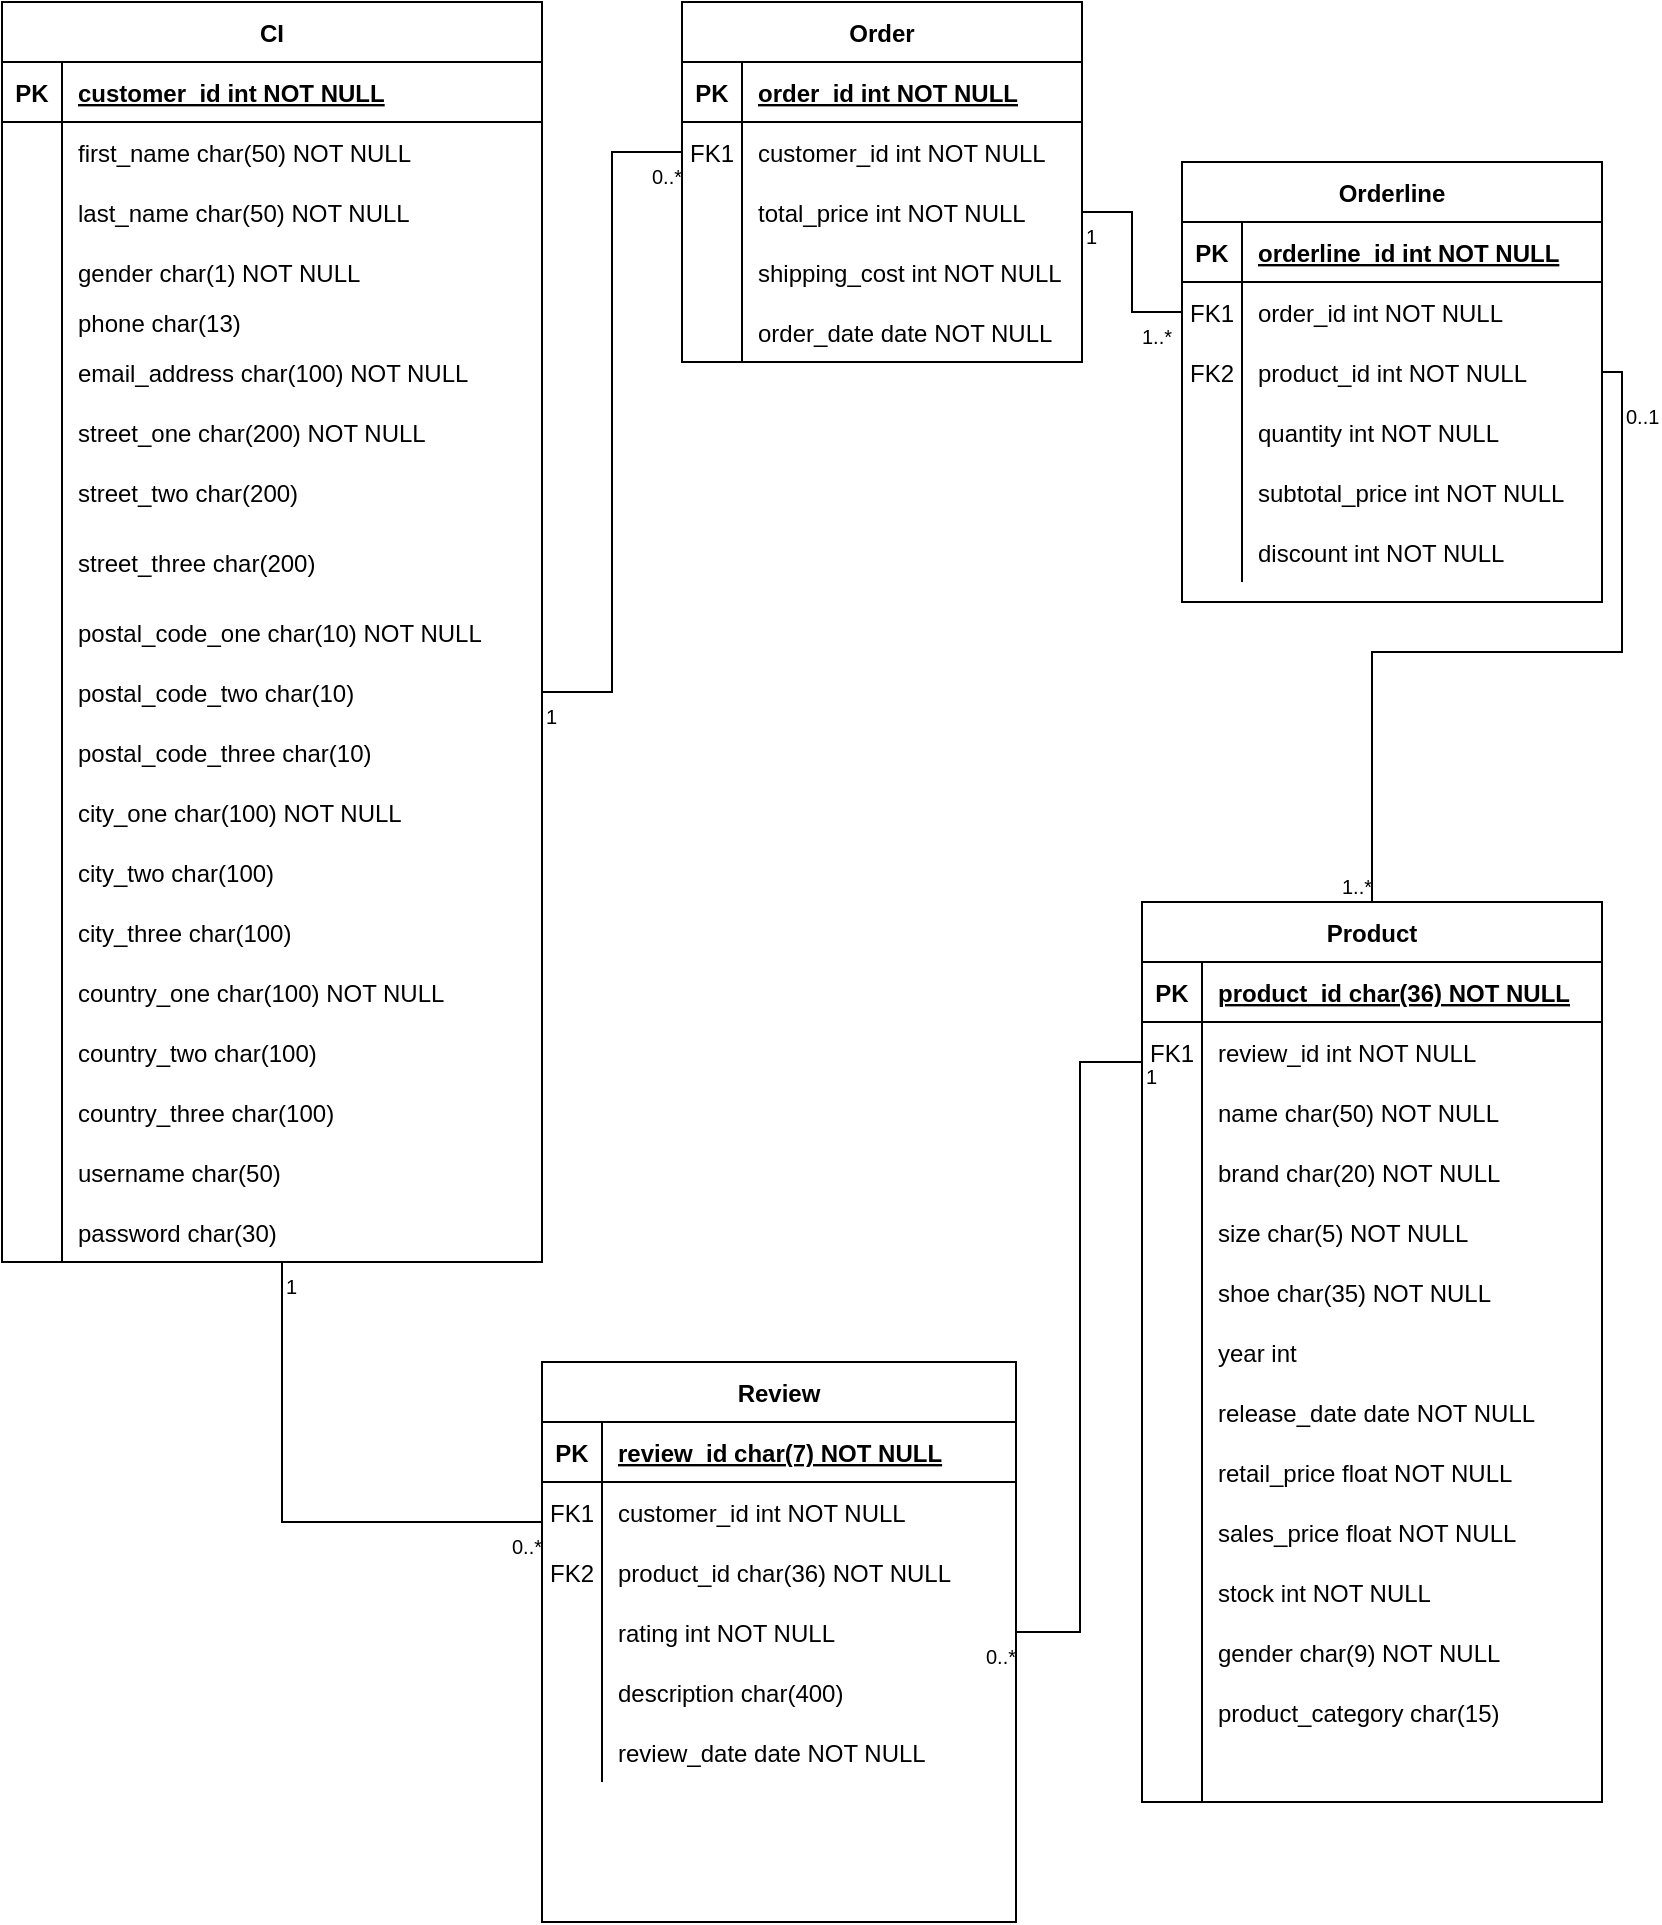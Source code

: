 <mxfile version="13.8.0" type="github"><diagram id="r-PzHElfUpkfDT1oKMMq" name="Page-1"><mxGraphModel dx="1483" dy="783" grid="1" gridSize="10" guides="1" tooltips="1" connect="1" arrows="1" fold="1" page="1" pageScale="1" pageWidth="827" pageHeight="1169" math="0" shadow="0"><root><mxCell id="0"/><mxCell id="1" parent="0"/><mxCell id="DReyDduidr7DuZ9agktQ-2" value="CI" style="shape=table;startSize=30;container=1;collapsible=1;childLayout=tableLayout;fixedRows=1;rowLines=0;fontStyle=1;align=center;resizeLast=1;" vertex="1" parent="1"><mxGeometry y="30" width="270" height="630" as="geometry"/></mxCell><mxCell id="DReyDduidr7DuZ9agktQ-3" value="" style="shape=partialRectangle;collapsible=0;dropTarget=0;pointerEvents=0;fillColor=none;top=0;left=0;bottom=1;right=0;points=[[0,0.5],[1,0.5]];portConstraint=eastwest;" vertex="1" parent="DReyDduidr7DuZ9agktQ-2"><mxGeometry y="30" width="270" height="30" as="geometry"/></mxCell><mxCell id="DReyDduidr7DuZ9agktQ-4" value="PK" style="shape=partialRectangle;connectable=0;fillColor=none;top=0;left=0;bottom=0;right=0;fontStyle=1;overflow=hidden;" vertex="1" parent="DReyDduidr7DuZ9agktQ-3"><mxGeometry width="30" height="30" as="geometry"/></mxCell><mxCell id="DReyDduidr7DuZ9agktQ-5" value="customer_id int NOT NULL" style="shape=partialRectangle;connectable=0;fillColor=none;top=0;left=0;bottom=0;right=0;align=left;spacingLeft=6;fontStyle=5;overflow=hidden;" vertex="1" parent="DReyDduidr7DuZ9agktQ-3"><mxGeometry x="30" width="240" height="30" as="geometry"/></mxCell><mxCell id="DReyDduidr7DuZ9agktQ-6" value="" style="shape=partialRectangle;collapsible=0;dropTarget=0;pointerEvents=0;fillColor=none;top=0;left=0;bottom=0;right=0;points=[[0,0.5],[1,0.5]];portConstraint=eastwest;" vertex="1" parent="DReyDduidr7DuZ9agktQ-2"><mxGeometry y="60" width="270" height="30" as="geometry"/></mxCell><mxCell id="DReyDduidr7DuZ9agktQ-7" value="" style="shape=partialRectangle;connectable=0;fillColor=none;top=0;left=0;bottom=0;right=0;editable=1;overflow=hidden;" vertex="1" parent="DReyDduidr7DuZ9agktQ-6"><mxGeometry width="30" height="30" as="geometry"/></mxCell><mxCell id="DReyDduidr7DuZ9agktQ-8" value="first_name char(50) NOT NULL" style="shape=partialRectangle;connectable=0;fillColor=none;top=0;left=0;bottom=0;right=0;align=left;spacingLeft=6;overflow=hidden;" vertex="1" parent="DReyDduidr7DuZ9agktQ-6"><mxGeometry x="30" width="240" height="30" as="geometry"/></mxCell><mxCell id="DReyDduidr7DuZ9agktQ-9" value="" style="shape=partialRectangle;collapsible=0;dropTarget=0;pointerEvents=0;fillColor=none;top=0;left=0;bottom=0;right=0;points=[[0,0.5],[1,0.5]];portConstraint=eastwest;" vertex="1" parent="DReyDduidr7DuZ9agktQ-2"><mxGeometry y="90" width="270" height="30" as="geometry"/></mxCell><mxCell id="DReyDduidr7DuZ9agktQ-10" value="" style="shape=partialRectangle;connectable=0;fillColor=none;top=0;left=0;bottom=0;right=0;editable=1;overflow=hidden;" vertex="1" parent="DReyDduidr7DuZ9agktQ-9"><mxGeometry width="30" height="30" as="geometry"/></mxCell><mxCell id="DReyDduidr7DuZ9agktQ-11" value="last_name char(50) NOT NULL" style="shape=partialRectangle;connectable=0;fillColor=none;top=0;left=0;bottom=0;right=0;align=left;spacingLeft=6;overflow=hidden;" vertex="1" parent="DReyDduidr7DuZ9agktQ-9"><mxGeometry x="30" width="240" height="30" as="geometry"/></mxCell><mxCell id="DReyDduidr7DuZ9agktQ-66" value="" style="shape=partialRectangle;collapsible=0;dropTarget=0;pointerEvents=0;fillColor=none;top=0;left=0;bottom=0;right=0;points=[[0,0.5],[1,0.5]];portConstraint=eastwest;" vertex="1" parent="DReyDduidr7DuZ9agktQ-2"><mxGeometry y="120" width="270" height="30" as="geometry"/></mxCell><mxCell id="DReyDduidr7DuZ9agktQ-67" value="" style="shape=partialRectangle;connectable=0;fillColor=none;top=0;left=0;bottom=0;right=0;editable=1;overflow=hidden;" vertex="1" parent="DReyDduidr7DuZ9agktQ-66"><mxGeometry width="30" height="30" as="geometry"/></mxCell><mxCell id="DReyDduidr7DuZ9agktQ-68" value="gender char(1) NOT NULL" style="shape=partialRectangle;connectable=0;fillColor=none;top=0;left=0;bottom=0;right=0;align=left;spacingLeft=6;overflow=hidden;" vertex="1" parent="DReyDduidr7DuZ9agktQ-66"><mxGeometry x="30" width="240" height="30" as="geometry"/></mxCell><mxCell id="DReyDduidr7DuZ9agktQ-12" value="" style="shape=partialRectangle;collapsible=0;dropTarget=0;pointerEvents=0;fillColor=none;top=0;left=0;bottom=0;right=0;points=[[0,0.5],[1,0.5]];portConstraint=eastwest;" vertex="1" parent="DReyDduidr7DuZ9agktQ-2"><mxGeometry y="150" width="270" height="20" as="geometry"/></mxCell><mxCell id="DReyDduidr7DuZ9agktQ-13" value="" style="shape=partialRectangle;connectable=0;fillColor=none;top=0;left=0;bottom=0;right=0;editable=1;overflow=hidden;" vertex="1" parent="DReyDduidr7DuZ9agktQ-12"><mxGeometry width="30" height="20" as="geometry"/></mxCell><mxCell id="DReyDduidr7DuZ9agktQ-14" value="phone char(13)" style="shape=partialRectangle;connectable=0;fillColor=none;top=0;left=0;bottom=0;right=0;align=left;spacingLeft=6;overflow=hidden;" vertex="1" parent="DReyDduidr7DuZ9agktQ-12"><mxGeometry x="30" width="240" height="20" as="geometry"/></mxCell><mxCell id="DReyDduidr7DuZ9agktQ-17" value="" style="shape=partialRectangle;collapsible=0;dropTarget=0;pointerEvents=0;fillColor=none;top=0;left=0;bottom=0;right=0;points=[[0,0.5],[1,0.5]];portConstraint=eastwest;" vertex="1" parent="DReyDduidr7DuZ9agktQ-2"><mxGeometry y="170" width="270" height="30" as="geometry"/></mxCell><mxCell id="DReyDduidr7DuZ9agktQ-18" value="" style="shape=partialRectangle;connectable=0;fillColor=none;top=0;left=0;bottom=0;right=0;editable=1;overflow=hidden;" vertex="1" parent="DReyDduidr7DuZ9agktQ-17"><mxGeometry width="30" height="30" as="geometry"/></mxCell><mxCell id="DReyDduidr7DuZ9agktQ-19" value="email_address char(100) NOT NULL" style="shape=partialRectangle;connectable=0;fillColor=none;top=0;left=0;bottom=0;right=0;align=left;spacingLeft=6;overflow=hidden;" vertex="1" parent="DReyDduidr7DuZ9agktQ-17"><mxGeometry x="30" width="240" height="30" as="geometry"/></mxCell><mxCell id="DReyDduidr7DuZ9agktQ-23" value="" style="shape=partialRectangle;collapsible=0;dropTarget=0;pointerEvents=0;fillColor=none;top=0;left=0;bottom=0;right=0;points=[[0,0.5],[1,0.5]];portConstraint=eastwest;" vertex="1" parent="DReyDduidr7DuZ9agktQ-2"><mxGeometry y="200" width="270" height="30" as="geometry"/></mxCell><mxCell id="DReyDduidr7DuZ9agktQ-24" value="" style="shape=partialRectangle;connectable=0;fillColor=none;top=0;left=0;bottom=0;right=0;editable=1;overflow=hidden;" vertex="1" parent="DReyDduidr7DuZ9agktQ-23"><mxGeometry width="30" height="30" as="geometry"/></mxCell><mxCell id="DReyDduidr7DuZ9agktQ-25" value="street_one char(200) NOT NULL" style="shape=partialRectangle;connectable=0;fillColor=none;top=0;left=0;bottom=0;right=0;align=left;spacingLeft=6;overflow=hidden;" vertex="1" parent="DReyDduidr7DuZ9agktQ-23"><mxGeometry x="30" width="240" height="30" as="geometry"/></mxCell><mxCell id="DReyDduidr7DuZ9agktQ-27" value="" style="shape=partialRectangle;collapsible=0;dropTarget=0;pointerEvents=0;fillColor=none;top=0;left=0;bottom=0;right=0;points=[[0,0.5],[1,0.5]];portConstraint=eastwest;" vertex="1" parent="DReyDduidr7DuZ9agktQ-2"><mxGeometry y="230" width="270" height="30" as="geometry"/></mxCell><mxCell id="DReyDduidr7DuZ9agktQ-28" value="" style="shape=partialRectangle;connectable=0;fillColor=none;top=0;left=0;bottom=0;right=0;editable=1;overflow=hidden;" vertex="1" parent="DReyDduidr7DuZ9agktQ-27"><mxGeometry width="30" height="30" as="geometry"/></mxCell><mxCell id="DReyDduidr7DuZ9agktQ-29" value="street_two char(200)" style="shape=partialRectangle;connectable=0;fillColor=none;top=0;left=0;bottom=0;right=0;align=left;spacingLeft=6;overflow=hidden;" vertex="1" parent="DReyDduidr7DuZ9agktQ-27"><mxGeometry x="30" width="240" height="30" as="geometry"/></mxCell><mxCell id="DReyDduidr7DuZ9agktQ-30" value="" style="shape=partialRectangle;collapsible=0;dropTarget=0;pointerEvents=0;fillColor=none;top=0;left=0;bottom=0;right=0;points=[[0,0.5],[1,0.5]];portConstraint=eastwest;" vertex="1" parent="DReyDduidr7DuZ9agktQ-2"><mxGeometry y="260" width="270" height="40" as="geometry"/></mxCell><mxCell id="DReyDduidr7DuZ9agktQ-31" value="" style="shape=partialRectangle;connectable=0;fillColor=none;top=0;left=0;bottom=0;right=0;editable=1;overflow=hidden;" vertex="1" parent="DReyDduidr7DuZ9agktQ-30"><mxGeometry width="30" height="40" as="geometry"/></mxCell><mxCell id="DReyDduidr7DuZ9agktQ-32" value="street_three char(200)" style="shape=partialRectangle;connectable=0;fillColor=none;top=0;left=0;bottom=0;right=0;align=left;spacingLeft=6;overflow=hidden;" vertex="1" parent="DReyDduidr7DuZ9agktQ-30"><mxGeometry x="30" width="240" height="40" as="geometry"/></mxCell><mxCell id="DReyDduidr7DuZ9agktQ-33" value="" style="shape=partialRectangle;collapsible=0;dropTarget=0;pointerEvents=0;fillColor=none;top=0;left=0;bottom=0;right=0;points=[[0,0.5],[1,0.5]];portConstraint=eastwest;" vertex="1" parent="DReyDduidr7DuZ9agktQ-2"><mxGeometry y="300" width="270" height="30" as="geometry"/></mxCell><mxCell id="DReyDduidr7DuZ9agktQ-34" value="" style="shape=partialRectangle;connectable=0;fillColor=none;top=0;left=0;bottom=0;right=0;editable=1;overflow=hidden;" vertex="1" parent="DReyDduidr7DuZ9agktQ-33"><mxGeometry width="30" height="30" as="geometry"/></mxCell><mxCell id="DReyDduidr7DuZ9agktQ-35" value="postal_code_one char(10) NOT NULL" style="shape=partialRectangle;connectable=0;fillColor=none;top=0;left=0;bottom=0;right=0;align=left;spacingLeft=6;overflow=hidden;" vertex="1" parent="DReyDduidr7DuZ9agktQ-33"><mxGeometry x="30" width="240" height="30" as="geometry"/></mxCell><mxCell id="DReyDduidr7DuZ9agktQ-36" value="" style="shape=partialRectangle;collapsible=0;dropTarget=0;pointerEvents=0;fillColor=none;top=0;left=0;bottom=0;right=0;points=[[0,0.5],[1,0.5]];portConstraint=eastwest;" vertex="1" parent="DReyDduidr7DuZ9agktQ-2"><mxGeometry y="330" width="270" height="30" as="geometry"/></mxCell><mxCell id="DReyDduidr7DuZ9agktQ-37" value="" style="shape=partialRectangle;connectable=0;fillColor=none;top=0;left=0;bottom=0;right=0;editable=1;overflow=hidden;" vertex="1" parent="DReyDduidr7DuZ9agktQ-36"><mxGeometry width="30" height="30" as="geometry"/></mxCell><mxCell id="DReyDduidr7DuZ9agktQ-38" value="postal_code_two char(10)" style="shape=partialRectangle;connectable=0;fillColor=none;top=0;left=0;bottom=0;right=0;align=left;spacingLeft=6;overflow=hidden;" vertex="1" parent="DReyDduidr7DuZ9agktQ-36"><mxGeometry x="30" width="240" height="30" as="geometry"/></mxCell><mxCell id="DReyDduidr7DuZ9agktQ-39" value="" style="shape=partialRectangle;collapsible=0;dropTarget=0;pointerEvents=0;fillColor=none;top=0;left=0;bottom=0;right=0;points=[[0,0.5],[1,0.5]];portConstraint=eastwest;" vertex="1" parent="DReyDduidr7DuZ9agktQ-2"><mxGeometry y="360" width="270" height="30" as="geometry"/></mxCell><mxCell id="DReyDduidr7DuZ9agktQ-40" value="" style="shape=partialRectangle;connectable=0;fillColor=none;top=0;left=0;bottom=0;right=0;editable=1;overflow=hidden;" vertex="1" parent="DReyDduidr7DuZ9agktQ-39"><mxGeometry width="30" height="30" as="geometry"/></mxCell><mxCell id="DReyDduidr7DuZ9agktQ-41" value="postal_code_three char(10)" style="shape=partialRectangle;connectable=0;fillColor=none;top=0;left=0;bottom=0;right=0;align=left;spacingLeft=6;overflow=hidden;" vertex="1" parent="DReyDduidr7DuZ9agktQ-39"><mxGeometry x="30" width="240" height="30" as="geometry"/></mxCell><mxCell id="DReyDduidr7DuZ9agktQ-42" value="" style="shape=partialRectangle;collapsible=0;dropTarget=0;pointerEvents=0;fillColor=none;top=0;left=0;bottom=0;right=0;points=[[0,0.5],[1,0.5]];portConstraint=eastwest;" vertex="1" parent="DReyDduidr7DuZ9agktQ-2"><mxGeometry y="390" width="270" height="30" as="geometry"/></mxCell><mxCell id="DReyDduidr7DuZ9agktQ-43" value="" style="shape=partialRectangle;connectable=0;fillColor=none;top=0;left=0;bottom=0;right=0;editable=1;overflow=hidden;" vertex="1" parent="DReyDduidr7DuZ9agktQ-42"><mxGeometry width="30" height="30" as="geometry"/></mxCell><mxCell id="DReyDduidr7DuZ9agktQ-44" value="city_one char(100) NOT NULL" style="shape=partialRectangle;connectable=0;fillColor=none;top=0;left=0;bottom=0;right=0;align=left;spacingLeft=6;overflow=hidden;" vertex="1" parent="DReyDduidr7DuZ9agktQ-42"><mxGeometry x="30" width="240" height="30" as="geometry"/></mxCell><mxCell id="DReyDduidr7DuZ9agktQ-45" value="" style="shape=partialRectangle;collapsible=0;dropTarget=0;pointerEvents=0;fillColor=none;top=0;left=0;bottom=0;right=0;points=[[0,0.5],[1,0.5]];portConstraint=eastwest;" vertex="1" parent="DReyDduidr7DuZ9agktQ-2"><mxGeometry y="420" width="270" height="30" as="geometry"/></mxCell><mxCell id="DReyDduidr7DuZ9agktQ-46" value="" style="shape=partialRectangle;connectable=0;fillColor=none;top=0;left=0;bottom=0;right=0;editable=1;overflow=hidden;" vertex="1" parent="DReyDduidr7DuZ9agktQ-45"><mxGeometry width="30" height="30" as="geometry"/></mxCell><mxCell id="DReyDduidr7DuZ9agktQ-47" value="city_two char(100)" style="shape=partialRectangle;connectable=0;fillColor=none;top=0;left=0;bottom=0;right=0;align=left;spacingLeft=6;overflow=hidden;" vertex="1" parent="DReyDduidr7DuZ9agktQ-45"><mxGeometry x="30" width="240" height="30" as="geometry"/></mxCell><mxCell id="DReyDduidr7DuZ9agktQ-48" value="" style="shape=partialRectangle;collapsible=0;dropTarget=0;pointerEvents=0;fillColor=none;top=0;left=0;bottom=0;right=0;points=[[0,0.5],[1,0.5]];portConstraint=eastwest;" vertex="1" parent="DReyDduidr7DuZ9agktQ-2"><mxGeometry y="450" width="270" height="30" as="geometry"/></mxCell><mxCell id="DReyDduidr7DuZ9agktQ-49" value="" style="shape=partialRectangle;connectable=0;fillColor=none;top=0;left=0;bottom=0;right=0;editable=1;overflow=hidden;" vertex="1" parent="DReyDduidr7DuZ9agktQ-48"><mxGeometry width="30" height="30" as="geometry"/></mxCell><mxCell id="DReyDduidr7DuZ9agktQ-50" value="city_three char(100)" style="shape=partialRectangle;connectable=0;fillColor=none;top=0;left=0;bottom=0;right=0;align=left;spacingLeft=6;overflow=hidden;" vertex="1" parent="DReyDduidr7DuZ9agktQ-48"><mxGeometry x="30" width="240" height="30" as="geometry"/></mxCell><mxCell id="DReyDduidr7DuZ9agktQ-51" value="" style="shape=partialRectangle;collapsible=0;dropTarget=0;pointerEvents=0;fillColor=none;top=0;left=0;bottom=0;right=0;points=[[0,0.5],[1,0.5]];portConstraint=eastwest;" vertex="1" parent="DReyDduidr7DuZ9agktQ-2"><mxGeometry y="480" width="270" height="30" as="geometry"/></mxCell><mxCell id="DReyDduidr7DuZ9agktQ-52" value="" style="shape=partialRectangle;connectable=0;fillColor=none;top=0;left=0;bottom=0;right=0;editable=1;overflow=hidden;" vertex="1" parent="DReyDduidr7DuZ9agktQ-51"><mxGeometry width="30" height="30" as="geometry"/></mxCell><mxCell id="DReyDduidr7DuZ9agktQ-53" value="country_one char(100) NOT NULL" style="shape=partialRectangle;connectable=0;fillColor=none;top=0;left=0;bottom=0;right=0;align=left;spacingLeft=6;overflow=hidden;" vertex="1" parent="DReyDduidr7DuZ9agktQ-51"><mxGeometry x="30" width="240" height="30" as="geometry"/></mxCell><mxCell id="DReyDduidr7DuZ9agktQ-54" value="" style="shape=partialRectangle;collapsible=0;dropTarget=0;pointerEvents=0;fillColor=none;top=0;left=0;bottom=0;right=0;points=[[0,0.5],[1,0.5]];portConstraint=eastwest;" vertex="1" parent="DReyDduidr7DuZ9agktQ-2"><mxGeometry y="510" width="270" height="30" as="geometry"/></mxCell><mxCell id="DReyDduidr7DuZ9agktQ-55" value="" style="shape=partialRectangle;connectable=0;fillColor=none;top=0;left=0;bottom=0;right=0;editable=1;overflow=hidden;" vertex="1" parent="DReyDduidr7DuZ9agktQ-54"><mxGeometry width="30" height="30" as="geometry"/></mxCell><mxCell id="DReyDduidr7DuZ9agktQ-56" value="country_two char(100)" style="shape=partialRectangle;connectable=0;fillColor=none;top=0;left=0;bottom=0;right=0;align=left;spacingLeft=6;overflow=hidden;" vertex="1" parent="DReyDduidr7DuZ9agktQ-54"><mxGeometry x="30" width="240" height="30" as="geometry"/></mxCell><mxCell id="DReyDduidr7DuZ9agktQ-57" value="" style="shape=partialRectangle;collapsible=0;dropTarget=0;pointerEvents=0;fillColor=none;top=0;left=0;bottom=0;right=0;points=[[0,0.5],[1,0.5]];portConstraint=eastwest;" vertex="1" parent="DReyDduidr7DuZ9agktQ-2"><mxGeometry y="540" width="270" height="30" as="geometry"/></mxCell><mxCell id="DReyDduidr7DuZ9agktQ-58" value="" style="shape=partialRectangle;connectable=0;fillColor=none;top=0;left=0;bottom=0;right=0;editable=1;overflow=hidden;" vertex="1" parent="DReyDduidr7DuZ9agktQ-57"><mxGeometry width="30" height="30" as="geometry"/></mxCell><mxCell id="DReyDduidr7DuZ9agktQ-59" value="country_three char(100)" style="shape=partialRectangle;connectable=0;fillColor=none;top=0;left=0;bottom=0;right=0;align=left;spacingLeft=6;overflow=hidden;" vertex="1" parent="DReyDduidr7DuZ9agktQ-57"><mxGeometry x="30" width="240" height="30" as="geometry"/></mxCell><mxCell id="DReyDduidr7DuZ9agktQ-60" value="" style="shape=partialRectangle;collapsible=0;dropTarget=0;pointerEvents=0;fillColor=none;top=0;left=0;bottom=0;right=0;points=[[0,0.5],[1,0.5]];portConstraint=eastwest;" vertex="1" parent="DReyDduidr7DuZ9agktQ-2"><mxGeometry y="570" width="270" height="30" as="geometry"/></mxCell><mxCell id="DReyDduidr7DuZ9agktQ-61" value="" style="shape=partialRectangle;connectable=0;fillColor=none;top=0;left=0;bottom=0;right=0;editable=1;overflow=hidden;" vertex="1" parent="DReyDduidr7DuZ9agktQ-60"><mxGeometry width="30" height="30" as="geometry"/></mxCell><mxCell id="DReyDduidr7DuZ9agktQ-62" value="username char(50)" style="shape=partialRectangle;connectable=0;fillColor=none;top=0;left=0;bottom=0;right=0;align=left;spacingLeft=6;overflow=hidden;" vertex="1" parent="DReyDduidr7DuZ9agktQ-60"><mxGeometry x="30" width="240" height="30" as="geometry"/></mxCell><mxCell id="DReyDduidr7DuZ9agktQ-63" value="" style="shape=partialRectangle;collapsible=0;dropTarget=0;pointerEvents=0;fillColor=none;top=0;left=0;bottom=0;right=0;points=[[0,0.5],[1,0.5]];portConstraint=eastwest;" vertex="1" parent="DReyDduidr7DuZ9agktQ-2"><mxGeometry y="600" width="270" height="30" as="geometry"/></mxCell><mxCell id="DReyDduidr7DuZ9agktQ-64" value="" style="shape=partialRectangle;connectable=0;fillColor=none;top=0;left=0;bottom=0;right=0;editable=1;overflow=hidden;" vertex="1" parent="DReyDduidr7DuZ9agktQ-63"><mxGeometry width="30" height="30" as="geometry"/></mxCell><mxCell id="DReyDduidr7DuZ9agktQ-65" value="password char(30)" style="shape=partialRectangle;connectable=0;fillColor=none;top=0;left=0;bottom=0;right=0;align=left;spacingLeft=6;overflow=hidden;" vertex="1" parent="DReyDduidr7DuZ9agktQ-63"><mxGeometry x="30" width="240" height="30" as="geometry"/></mxCell><mxCell id="DReyDduidr7DuZ9agktQ-69" value="Order" style="shape=table;startSize=30;container=1;collapsible=1;childLayout=tableLayout;fixedRows=1;rowLines=0;fontStyle=1;align=center;resizeLast=1;" vertex="1" parent="1"><mxGeometry x="340" y="30" width="200" height="180" as="geometry"/></mxCell><mxCell id="DReyDduidr7DuZ9agktQ-70" value="" style="shape=partialRectangle;collapsible=0;dropTarget=0;pointerEvents=0;fillColor=none;top=0;left=0;bottom=1;right=0;points=[[0,0.5],[1,0.5]];portConstraint=eastwest;" vertex="1" parent="DReyDduidr7DuZ9agktQ-69"><mxGeometry y="30" width="200" height="30" as="geometry"/></mxCell><mxCell id="DReyDduidr7DuZ9agktQ-71" value="PK" style="shape=partialRectangle;connectable=0;fillColor=none;top=0;left=0;bottom=0;right=0;fontStyle=1;overflow=hidden;" vertex="1" parent="DReyDduidr7DuZ9agktQ-70"><mxGeometry width="30" height="30" as="geometry"/></mxCell><mxCell id="DReyDduidr7DuZ9agktQ-72" value="order_id int NOT NULL" style="shape=partialRectangle;connectable=0;fillColor=none;top=0;left=0;bottom=0;right=0;align=left;spacingLeft=6;fontStyle=5;overflow=hidden;" vertex="1" parent="DReyDduidr7DuZ9agktQ-70"><mxGeometry x="30" width="170" height="30" as="geometry"/></mxCell><mxCell id="DReyDduidr7DuZ9agktQ-73" value="" style="shape=partialRectangle;collapsible=0;dropTarget=0;pointerEvents=0;fillColor=none;top=0;left=0;bottom=0;right=0;points=[[0,0.5],[1,0.5]];portConstraint=eastwest;" vertex="1" parent="DReyDduidr7DuZ9agktQ-69"><mxGeometry y="60" width="200" height="30" as="geometry"/></mxCell><mxCell id="DReyDduidr7DuZ9agktQ-74" value="FK1" style="shape=partialRectangle;connectable=0;fillColor=none;top=0;left=0;bottom=0;right=0;editable=1;overflow=hidden;" vertex="1" parent="DReyDduidr7DuZ9agktQ-73"><mxGeometry width="30" height="30" as="geometry"/></mxCell><mxCell id="DReyDduidr7DuZ9agktQ-75" value="customer_id int NOT NULL" style="shape=partialRectangle;connectable=0;fillColor=none;top=0;left=0;bottom=0;right=0;align=left;spacingLeft=6;overflow=hidden;" vertex="1" parent="DReyDduidr7DuZ9agktQ-73"><mxGeometry x="30" width="170" height="30" as="geometry"/></mxCell><mxCell id="DReyDduidr7DuZ9agktQ-76" value="" style="shape=partialRectangle;collapsible=0;dropTarget=0;pointerEvents=0;fillColor=none;top=0;left=0;bottom=0;right=0;points=[[0,0.5],[1,0.5]];portConstraint=eastwest;" vertex="1" parent="DReyDduidr7DuZ9agktQ-69"><mxGeometry y="90" width="200" height="30" as="geometry"/></mxCell><mxCell id="DReyDduidr7DuZ9agktQ-77" value="" style="shape=partialRectangle;connectable=0;fillColor=none;top=0;left=0;bottom=0;right=0;editable=1;overflow=hidden;" vertex="1" parent="DReyDduidr7DuZ9agktQ-76"><mxGeometry width="30" height="30" as="geometry"/></mxCell><mxCell id="DReyDduidr7DuZ9agktQ-78" value="total_price int NOT NULL" style="shape=partialRectangle;connectable=0;fillColor=none;top=0;left=0;bottom=0;right=0;align=left;spacingLeft=6;overflow=hidden;" vertex="1" parent="DReyDduidr7DuZ9agktQ-76"><mxGeometry x="30" width="170" height="30" as="geometry"/></mxCell><mxCell id="DReyDduidr7DuZ9agktQ-79" value="" style="shape=partialRectangle;collapsible=0;dropTarget=0;pointerEvents=0;fillColor=none;top=0;left=0;bottom=0;right=0;points=[[0,0.5],[1,0.5]];portConstraint=eastwest;" vertex="1" parent="DReyDduidr7DuZ9agktQ-69"><mxGeometry y="120" width="200" height="30" as="geometry"/></mxCell><mxCell id="DReyDduidr7DuZ9agktQ-80" value="" style="shape=partialRectangle;connectable=0;fillColor=none;top=0;left=0;bottom=0;right=0;editable=1;overflow=hidden;" vertex="1" parent="DReyDduidr7DuZ9agktQ-79"><mxGeometry width="30" height="30" as="geometry"/></mxCell><mxCell id="DReyDduidr7DuZ9agktQ-81" value="shipping_cost int NOT NULL" style="shape=partialRectangle;connectable=0;fillColor=none;top=0;left=0;bottom=0;right=0;align=left;spacingLeft=6;overflow=hidden;" vertex="1" parent="DReyDduidr7DuZ9agktQ-79"><mxGeometry x="30" width="170" height="30" as="geometry"/></mxCell><mxCell id="DReyDduidr7DuZ9agktQ-82" value="" style="shape=partialRectangle;collapsible=0;dropTarget=0;pointerEvents=0;fillColor=none;top=0;left=0;bottom=0;right=0;points=[[0,0.5],[1,0.5]];portConstraint=eastwest;" vertex="1" parent="DReyDduidr7DuZ9agktQ-69"><mxGeometry y="150" width="200" height="30" as="geometry"/></mxCell><mxCell id="DReyDduidr7DuZ9agktQ-83" value="" style="shape=partialRectangle;connectable=0;fillColor=none;top=0;left=0;bottom=0;right=0;editable=1;overflow=hidden;" vertex="1" parent="DReyDduidr7DuZ9agktQ-82"><mxGeometry width="30" height="30" as="geometry"/></mxCell><mxCell id="DReyDduidr7DuZ9agktQ-84" value="order_date date NOT NULL" style="shape=partialRectangle;connectable=0;fillColor=none;top=0;left=0;bottom=0;right=0;align=left;spacingLeft=6;overflow=hidden;" vertex="1" parent="DReyDduidr7DuZ9agktQ-82"><mxGeometry x="30" width="170" height="30" as="geometry"/></mxCell><mxCell id="DReyDduidr7DuZ9agktQ-157" value="Review" style="shape=table;startSize=30;container=1;collapsible=1;childLayout=tableLayout;fixedRows=1;rowLines=0;fontStyle=1;align=center;resizeLast=1;" vertex="1" parent="1"><mxGeometry x="270" y="710" width="237" height="280" as="geometry"/></mxCell><mxCell id="DReyDduidr7DuZ9agktQ-158" value="" style="shape=partialRectangle;collapsible=0;dropTarget=0;pointerEvents=0;fillColor=none;top=0;left=0;bottom=1;right=0;points=[[0,0.5],[1,0.5]];portConstraint=eastwest;" vertex="1" parent="DReyDduidr7DuZ9agktQ-157"><mxGeometry y="30" width="237" height="30" as="geometry"/></mxCell><mxCell id="DReyDduidr7DuZ9agktQ-159" value="PK" style="shape=partialRectangle;connectable=0;fillColor=none;top=0;left=0;bottom=0;right=0;fontStyle=1;overflow=hidden;" vertex="1" parent="DReyDduidr7DuZ9agktQ-158"><mxGeometry width="30" height="30" as="geometry"/></mxCell><mxCell id="DReyDduidr7DuZ9agktQ-160" value="review_id char(7) NOT NULL" style="shape=partialRectangle;connectable=0;fillColor=none;top=0;left=0;bottom=0;right=0;align=left;spacingLeft=6;fontStyle=5;overflow=hidden;" vertex="1" parent="DReyDduidr7DuZ9agktQ-158"><mxGeometry x="30" width="207" height="30" as="geometry"/></mxCell><mxCell id="DReyDduidr7DuZ9agktQ-161" value="" style="shape=partialRectangle;collapsible=0;dropTarget=0;pointerEvents=0;fillColor=none;top=0;left=0;bottom=0;right=0;points=[[0,0.5],[1,0.5]];portConstraint=eastwest;" vertex="1" parent="DReyDduidr7DuZ9agktQ-157"><mxGeometry y="60" width="237" height="30" as="geometry"/></mxCell><mxCell id="DReyDduidr7DuZ9agktQ-162" value="FK1" style="shape=partialRectangle;connectable=0;fillColor=none;top=0;left=0;bottom=0;right=0;editable=1;overflow=hidden;" vertex="1" parent="DReyDduidr7DuZ9agktQ-161"><mxGeometry width="30" height="30" as="geometry"/></mxCell><mxCell id="DReyDduidr7DuZ9agktQ-163" value="customer_id int NOT NULL" style="shape=partialRectangle;connectable=0;fillColor=none;top=0;left=0;bottom=0;right=0;align=left;spacingLeft=6;overflow=hidden;" vertex="1" parent="DReyDduidr7DuZ9agktQ-161"><mxGeometry x="30" width="207" height="30" as="geometry"/></mxCell><mxCell id="DReyDduidr7DuZ9agktQ-164" value="" style="shape=partialRectangle;collapsible=0;dropTarget=0;pointerEvents=0;fillColor=none;top=0;left=0;bottom=0;right=0;points=[[0,0.5],[1,0.5]];portConstraint=eastwest;" vertex="1" parent="DReyDduidr7DuZ9agktQ-157"><mxGeometry y="90" width="237" height="30" as="geometry"/></mxCell><mxCell id="DReyDduidr7DuZ9agktQ-165" value="FK2" style="shape=partialRectangle;connectable=0;fillColor=none;top=0;left=0;bottom=0;right=0;editable=1;overflow=hidden;" vertex="1" parent="DReyDduidr7DuZ9agktQ-164"><mxGeometry width="30" height="30" as="geometry"/></mxCell><mxCell id="DReyDduidr7DuZ9agktQ-166" value="product_id char(36) NOT NULL" style="shape=partialRectangle;connectable=0;fillColor=none;top=0;left=0;bottom=0;right=0;align=left;spacingLeft=6;overflow=hidden;" vertex="1" parent="DReyDduidr7DuZ9agktQ-164"><mxGeometry x="30" width="207" height="30" as="geometry"/></mxCell><mxCell id="DReyDduidr7DuZ9agktQ-167" value="" style="shape=partialRectangle;collapsible=0;dropTarget=0;pointerEvents=0;fillColor=none;top=0;left=0;bottom=0;right=0;points=[[0,0.5],[1,0.5]];portConstraint=eastwest;" vertex="1" parent="DReyDduidr7DuZ9agktQ-157"><mxGeometry y="120" width="237" height="30" as="geometry"/></mxCell><mxCell id="DReyDduidr7DuZ9agktQ-168" value="" style="shape=partialRectangle;connectable=0;fillColor=none;top=0;left=0;bottom=0;right=0;editable=1;overflow=hidden;" vertex="1" parent="DReyDduidr7DuZ9agktQ-167"><mxGeometry width="30" height="30" as="geometry"/></mxCell><mxCell id="DReyDduidr7DuZ9agktQ-169" value="rating int NOT NULL" style="shape=partialRectangle;connectable=0;fillColor=none;top=0;left=0;bottom=0;right=0;align=left;spacingLeft=6;overflow=hidden;" vertex="1" parent="DReyDduidr7DuZ9agktQ-167"><mxGeometry x="30" width="207" height="30" as="geometry"/></mxCell><mxCell id="DReyDduidr7DuZ9agktQ-170" value="" style="shape=partialRectangle;collapsible=0;dropTarget=0;pointerEvents=0;fillColor=none;top=0;left=0;bottom=0;right=0;points=[[0,0.5],[1,0.5]];portConstraint=eastwest;" vertex="1" parent="DReyDduidr7DuZ9agktQ-157"><mxGeometry y="150" width="237" height="30" as="geometry"/></mxCell><mxCell id="DReyDduidr7DuZ9agktQ-171" value="" style="shape=partialRectangle;connectable=0;fillColor=none;top=0;left=0;bottom=0;right=0;editable=1;overflow=hidden;" vertex="1" parent="DReyDduidr7DuZ9agktQ-170"><mxGeometry width="30" height="30" as="geometry"/></mxCell><mxCell id="DReyDduidr7DuZ9agktQ-172" value="description char(400)" style="shape=partialRectangle;connectable=0;fillColor=none;top=0;left=0;bottom=0;right=0;align=left;spacingLeft=6;overflow=hidden;" vertex="1" parent="DReyDduidr7DuZ9agktQ-170"><mxGeometry x="30" width="207" height="30" as="geometry"/></mxCell><mxCell id="DReyDduidr7DuZ9agktQ-173" value="" style="shape=partialRectangle;collapsible=0;dropTarget=0;pointerEvents=0;fillColor=none;top=0;left=0;bottom=0;right=0;points=[[0,0.5],[1,0.5]];portConstraint=eastwest;" vertex="1" parent="DReyDduidr7DuZ9agktQ-157"><mxGeometry y="180" width="237" height="30" as="geometry"/></mxCell><mxCell id="DReyDduidr7DuZ9agktQ-174" value="" style="shape=partialRectangle;connectable=0;fillColor=none;top=0;left=0;bottom=0;right=0;editable=1;overflow=hidden;" vertex="1" parent="DReyDduidr7DuZ9agktQ-173"><mxGeometry width="30" height="30" as="geometry"/></mxCell><mxCell id="DReyDduidr7DuZ9agktQ-175" value="review_date date NOT NULL" style="shape=partialRectangle;connectable=0;fillColor=none;top=0;left=0;bottom=0;right=0;align=left;spacingLeft=6;overflow=hidden;" vertex="1" parent="DReyDduidr7DuZ9agktQ-173"><mxGeometry x="30" width="207" height="30" as="geometry"/></mxCell><mxCell id="DReyDduidr7DuZ9agktQ-200" value="" style="verticalAlign=bottom;html=1;endArrow=none;edgeStyle=orthogonalEdgeStyle;strokeWidth=1;rounded=0;" edge="1" parent="1" source="DReyDduidr7DuZ9agktQ-63"><mxGeometry relative="1" as="geometry"><mxPoint x="110" y="660" as="sourcePoint"/><mxPoint x="270" y="790" as="targetPoint"/><Array as="points"><mxPoint x="140" y="790"/></Array></mxGeometry></mxCell><mxCell id="DReyDduidr7DuZ9agktQ-201" value="1" style="resizable=0;html=1;align=left;verticalAlign=top;labelBackgroundColor=none;fontSize=10" connectable="0" vertex="1" parent="DReyDduidr7DuZ9agktQ-200"><mxGeometry x="-1" relative="1" as="geometry"/></mxCell><mxCell id="DReyDduidr7DuZ9agktQ-202" value="0..*" style="resizable=0;html=1;align=right;verticalAlign=top;labelBackgroundColor=none;fontSize=10" connectable="0" vertex="1" parent="DReyDduidr7DuZ9agktQ-200"><mxGeometry x="1" relative="1" as="geometry"/></mxCell><mxCell id="DReyDduidr7DuZ9agktQ-203" value="" style="verticalAlign=bottom;html=1;endArrow=none;edgeStyle=orthogonalEdgeStyle;strokeWidth=1;entryX=1;entryY=0.5;entryDx=0;entryDy=0;exitX=0;exitY=0.5;exitDx=0;exitDy=0;rounded=0;startFill=1;editable=1;jumpStyle=none;" edge="1" parent="1" source="DReyDduidr7DuZ9agktQ-124" target="DReyDduidr7DuZ9agktQ-167"><mxGeometry relative="1" as="geometry"><mxPoint x="530" y="650" as="sourcePoint"/><mxPoint x="730" y="860" as="targetPoint"/><Array as="points"><mxPoint x="570" y="560"/><mxPoint x="539" y="560"/><mxPoint x="539" y="845"/></Array></mxGeometry></mxCell><mxCell id="DReyDduidr7DuZ9agktQ-204" value="1" style="resizable=0;html=1;align=left;verticalAlign=top;labelBackgroundColor=none;fontSize=10" connectable="0" vertex="1" parent="DReyDduidr7DuZ9agktQ-203"><mxGeometry x="-1" relative="1" as="geometry"/></mxCell><mxCell id="DReyDduidr7DuZ9agktQ-205" value="0..*" style="resizable=0;html=1;align=right;verticalAlign=top;labelBackgroundColor=none;fontSize=10" connectable="0" vertex="1" parent="DReyDduidr7DuZ9agktQ-203"><mxGeometry x="1" relative="1" as="geometry"/></mxCell><mxCell id="DReyDduidr7DuZ9agktQ-206" value="" style="verticalAlign=bottom;html=1;endArrow=none;edgeStyle=orthogonalEdgeStyle;strokeWidth=1;exitX=1;exitY=0.5;exitDx=0;exitDy=0;rounded=0;" edge="1" parent="1" source="DReyDduidr7DuZ9agktQ-36" target="DReyDduidr7DuZ9agktQ-73"><mxGeometry relative="1" as="geometry"><mxPoint x="320" y="240" as="sourcePoint"/><mxPoint x="480" y="240" as="targetPoint"/></mxGeometry></mxCell><mxCell id="DReyDduidr7DuZ9agktQ-207" value="1" style="resizable=0;html=1;align=left;verticalAlign=top;labelBackgroundColor=none;fontSize=10" connectable="0" vertex="1" parent="DReyDduidr7DuZ9agktQ-206"><mxGeometry x="-1" relative="1" as="geometry"/></mxCell><mxCell id="DReyDduidr7DuZ9agktQ-208" value="0..*" style="resizable=0;html=1;align=right;verticalAlign=top;labelBackgroundColor=none;fontSize=10" connectable="0" vertex="1" parent="DReyDduidr7DuZ9agktQ-206"><mxGeometry x="1" relative="1" as="geometry"/></mxCell><mxCell id="DReyDduidr7DuZ9agktQ-117" value="Product" style="shape=table;startSize=30;container=1;collapsible=1;childLayout=tableLayout;fixedRows=1;rowLines=0;fontStyle=1;align=center;resizeLast=1;" vertex="1" parent="1"><mxGeometry x="570" y="480" width="230" height="450" as="geometry"/></mxCell><mxCell id="DReyDduidr7DuZ9agktQ-118" value="" style="shape=partialRectangle;collapsible=0;dropTarget=0;pointerEvents=0;fillColor=none;top=0;left=0;bottom=1;right=0;points=[[0,0.5],[1,0.5]];portConstraint=eastwest;" vertex="1" parent="DReyDduidr7DuZ9agktQ-117"><mxGeometry y="30" width="230" height="30" as="geometry"/></mxCell><mxCell id="DReyDduidr7DuZ9agktQ-119" value="PK" style="shape=partialRectangle;connectable=0;fillColor=none;top=0;left=0;bottom=0;right=0;fontStyle=1;overflow=hidden;" vertex="1" parent="DReyDduidr7DuZ9agktQ-118"><mxGeometry width="30" height="30" as="geometry"/></mxCell><mxCell id="DReyDduidr7DuZ9agktQ-120" value="product_id char(36) NOT NULL" style="shape=partialRectangle;connectable=0;fillColor=none;top=0;left=0;bottom=0;right=0;align=left;spacingLeft=6;fontStyle=5;overflow=hidden;" vertex="1" parent="DReyDduidr7DuZ9agktQ-118"><mxGeometry x="30" width="200" height="30" as="geometry"/></mxCell><mxCell id="DReyDduidr7DuZ9agktQ-124" value="" style="shape=partialRectangle;collapsible=0;dropTarget=0;pointerEvents=0;fillColor=none;top=0;left=0;bottom=0;right=0;points=[[0,0.5],[1,0.5]];portConstraint=eastwest;" vertex="1" parent="DReyDduidr7DuZ9agktQ-117"><mxGeometry y="60" width="230" height="30" as="geometry"/></mxCell><mxCell id="DReyDduidr7DuZ9agktQ-125" value="FK1" style="shape=partialRectangle;connectable=0;fillColor=none;top=0;left=0;bottom=0;right=0;editable=1;overflow=hidden;" vertex="1" parent="DReyDduidr7DuZ9agktQ-124"><mxGeometry width="30" height="30" as="geometry"/></mxCell><mxCell id="DReyDduidr7DuZ9agktQ-126" value="review_id int NOT NULL" style="shape=partialRectangle;connectable=0;fillColor=none;top=0;left=0;bottom=0;right=0;align=left;spacingLeft=6;overflow=hidden;" vertex="1" parent="DReyDduidr7DuZ9agktQ-124"><mxGeometry x="30" width="200" height="30" as="geometry"/></mxCell><mxCell id="DReyDduidr7DuZ9agktQ-127" value="" style="shape=partialRectangle;collapsible=0;dropTarget=0;pointerEvents=0;fillColor=none;top=0;left=0;bottom=0;right=0;points=[[0,0.5],[1,0.5]];portConstraint=eastwest;" vertex="1" parent="DReyDduidr7DuZ9agktQ-117"><mxGeometry y="90" width="230" height="30" as="geometry"/></mxCell><mxCell id="DReyDduidr7DuZ9agktQ-128" value="" style="shape=partialRectangle;connectable=0;fillColor=none;top=0;left=0;bottom=0;right=0;editable=1;overflow=hidden;" vertex="1" parent="DReyDduidr7DuZ9agktQ-127"><mxGeometry width="30" height="30" as="geometry"/></mxCell><mxCell id="DReyDduidr7DuZ9agktQ-129" value="name char(50) NOT NULL" style="shape=partialRectangle;connectable=0;fillColor=none;top=0;left=0;bottom=0;right=0;align=left;spacingLeft=6;overflow=hidden;" vertex="1" parent="DReyDduidr7DuZ9agktQ-127"><mxGeometry x="30" width="200" height="30" as="geometry"/></mxCell><mxCell id="DReyDduidr7DuZ9agktQ-154" value="" style="shape=partialRectangle;collapsible=0;dropTarget=0;pointerEvents=0;fillColor=none;top=0;left=0;bottom=0;right=0;points=[[0,0.5],[1,0.5]];portConstraint=eastwest;" vertex="1" parent="DReyDduidr7DuZ9agktQ-117"><mxGeometry y="120" width="230" height="30" as="geometry"/></mxCell><mxCell id="DReyDduidr7DuZ9agktQ-155" value="" style="shape=partialRectangle;connectable=0;fillColor=none;top=0;left=0;bottom=0;right=0;editable=1;overflow=hidden;" vertex="1" parent="DReyDduidr7DuZ9agktQ-154"><mxGeometry width="30" height="30" as="geometry"/></mxCell><mxCell id="DReyDduidr7DuZ9agktQ-156" value="brand char(20) NOT NULL" style="shape=partialRectangle;connectable=0;fillColor=none;top=0;left=0;bottom=0;right=0;align=left;spacingLeft=6;overflow=hidden;" vertex="1" parent="DReyDduidr7DuZ9agktQ-154"><mxGeometry x="30" width="200" height="30" as="geometry"/></mxCell><mxCell id="DReyDduidr7DuZ9agktQ-130" value="" style="shape=partialRectangle;collapsible=0;dropTarget=0;pointerEvents=0;fillColor=none;top=0;left=0;bottom=0;right=0;points=[[0,0.5],[1,0.5]];portConstraint=eastwest;" vertex="1" parent="DReyDduidr7DuZ9agktQ-117"><mxGeometry y="150" width="230" height="30" as="geometry"/></mxCell><mxCell id="DReyDduidr7DuZ9agktQ-131" value="" style="shape=partialRectangle;connectable=0;fillColor=none;top=0;left=0;bottom=0;right=0;editable=1;overflow=hidden;" vertex="1" parent="DReyDduidr7DuZ9agktQ-130"><mxGeometry width="30" height="30" as="geometry"/></mxCell><mxCell id="DReyDduidr7DuZ9agktQ-132" value="size char(5) NOT NULL" style="shape=partialRectangle;connectable=0;fillColor=none;top=0;left=0;bottom=0;right=0;align=left;spacingLeft=6;overflow=hidden;" vertex="1" parent="DReyDduidr7DuZ9agktQ-130"><mxGeometry x="30" width="200" height="30" as="geometry"/></mxCell><mxCell id="DReyDduidr7DuZ9agktQ-133" value="" style="shape=partialRectangle;collapsible=0;dropTarget=0;pointerEvents=0;fillColor=none;top=0;left=0;bottom=0;right=0;points=[[0,0.5],[1,0.5]];portConstraint=eastwest;" vertex="1" parent="DReyDduidr7DuZ9agktQ-117"><mxGeometry y="180" width="230" height="30" as="geometry"/></mxCell><mxCell id="DReyDduidr7DuZ9agktQ-134" value="" style="shape=partialRectangle;connectable=0;fillColor=none;top=0;left=0;bottom=0;right=0;editable=1;overflow=hidden;" vertex="1" parent="DReyDduidr7DuZ9agktQ-133"><mxGeometry width="30" height="30" as="geometry"/></mxCell><mxCell id="DReyDduidr7DuZ9agktQ-135" value="shoe char(35) NOT NULL" style="shape=partialRectangle;connectable=0;fillColor=none;top=0;left=0;bottom=0;right=0;align=left;spacingLeft=6;overflow=hidden;" vertex="1" parent="DReyDduidr7DuZ9agktQ-133"><mxGeometry x="30" width="200" height="30" as="geometry"/></mxCell><mxCell id="DReyDduidr7DuZ9agktQ-136" value="" style="shape=partialRectangle;collapsible=0;dropTarget=0;pointerEvents=0;fillColor=none;top=0;left=0;bottom=0;right=0;points=[[0,0.5],[1,0.5]];portConstraint=eastwest;" vertex="1" parent="DReyDduidr7DuZ9agktQ-117"><mxGeometry y="210" width="230" height="30" as="geometry"/></mxCell><mxCell id="DReyDduidr7DuZ9agktQ-137" value="" style="shape=partialRectangle;connectable=0;fillColor=none;top=0;left=0;bottom=0;right=0;editable=1;overflow=hidden;" vertex="1" parent="DReyDduidr7DuZ9agktQ-136"><mxGeometry width="30" height="30" as="geometry"/></mxCell><mxCell id="DReyDduidr7DuZ9agktQ-138" value="year int" style="shape=partialRectangle;connectable=0;fillColor=none;top=0;left=0;bottom=0;right=0;align=left;spacingLeft=6;overflow=hidden;" vertex="1" parent="DReyDduidr7DuZ9agktQ-136"><mxGeometry x="30" width="200" height="30" as="geometry"/></mxCell><mxCell id="DReyDduidr7DuZ9agktQ-151" value="" style="shape=partialRectangle;collapsible=0;dropTarget=0;pointerEvents=0;fillColor=none;top=0;left=0;bottom=0;right=0;points=[[0,0.5],[1,0.5]];portConstraint=eastwest;" vertex="1" parent="DReyDduidr7DuZ9agktQ-117"><mxGeometry y="240" width="230" height="30" as="geometry"/></mxCell><mxCell id="DReyDduidr7DuZ9agktQ-152" value="" style="shape=partialRectangle;connectable=0;fillColor=none;top=0;left=0;bottom=0;right=0;editable=1;overflow=hidden;" vertex="1" parent="DReyDduidr7DuZ9agktQ-151"><mxGeometry width="30" height="30" as="geometry"/></mxCell><mxCell id="DReyDduidr7DuZ9agktQ-153" value="release_date date NOT NULL" style="shape=partialRectangle;connectable=0;fillColor=none;top=0;left=0;bottom=0;right=0;align=left;spacingLeft=6;overflow=hidden;" vertex="1" parent="DReyDduidr7DuZ9agktQ-151"><mxGeometry x="30" width="200" height="30" as="geometry"/></mxCell><mxCell id="DReyDduidr7DuZ9agktQ-139" value="" style="shape=partialRectangle;collapsible=0;dropTarget=0;pointerEvents=0;fillColor=none;top=0;left=0;bottom=0;right=0;points=[[0,0.5],[1,0.5]];portConstraint=eastwest;" vertex="1" parent="DReyDduidr7DuZ9agktQ-117"><mxGeometry y="270" width="230" height="30" as="geometry"/></mxCell><mxCell id="DReyDduidr7DuZ9agktQ-140" value="" style="shape=partialRectangle;connectable=0;fillColor=none;top=0;left=0;bottom=0;right=0;editable=1;overflow=hidden;" vertex="1" parent="DReyDduidr7DuZ9agktQ-139"><mxGeometry width="30" height="30" as="geometry"/></mxCell><mxCell id="DReyDduidr7DuZ9agktQ-141" value="retail_price float NOT NULL" style="shape=partialRectangle;connectable=0;fillColor=none;top=0;left=0;bottom=0;right=0;align=left;spacingLeft=6;overflow=hidden;" vertex="1" parent="DReyDduidr7DuZ9agktQ-139"><mxGeometry x="30" width="200" height="30" as="geometry"/></mxCell><mxCell id="DReyDduidr7DuZ9agktQ-142" value="" style="shape=partialRectangle;collapsible=0;dropTarget=0;pointerEvents=0;fillColor=none;top=0;left=0;bottom=0;right=0;points=[[0,0.5],[1,0.5]];portConstraint=eastwest;" vertex="1" parent="DReyDduidr7DuZ9agktQ-117"><mxGeometry y="300" width="230" height="30" as="geometry"/></mxCell><mxCell id="DReyDduidr7DuZ9agktQ-143" value="" style="shape=partialRectangle;connectable=0;fillColor=none;top=0;left=0;bottom=0;right=0;editable=1;overflow=hidden;" vertex="1" parent="DReyDduidr7DuZ9agktQ-142"><mxGeometry width="30" height="30" as="geometry"/></mxCell><mxCell id="DReyDduidr7DuZ9agktQ-144" value="sales_price float NOT NULL" style="shape=partialRectangle;connectable=0;fillColor=none;top=0;left=0;bottom=0;right=0;align=left;spacingLeft=6;overflow=hidden;" vertex="1" parent="DReyDduidr7DuZ9agktQ-142"><mxGeometry x="30" width="200" height="30" as="geometry"/></mxCell><mxCell id="DReyDduidr7DuZ9agktQ-145" value="" style="shape=partialRectangle;collapsible=0;dropTarget=0;pointerEvents=0;fillColor=none;top=0;left=0;bottom=0;right=0;points=[[0,0.5],[1,0.5]];portConstraint=eastwest;" vertex="1" parent="DReyDduidr7DuZ9agktQ-117"><mxGeometry y="330" width="230" height="30" as="geometry"/></mxCell><mxCell id="DReyDduidr7DuZ9agktQ-146" value="" style="shape=partialRectangle;connectable=0;fillColor=none;top=0;left=0;bottom=0;right=0;editable=1;overflow=hidden;" vertex="1" parent="DReyDduidr7DuZ9agktQ-145"><mxGeometry width="30" height="30" as="geometry"/></mxCell><mxCell id="DReyDduidr7DuZ9agktQ-147" value="stock int NOT NULL" style="shape=partialRectangle;connectable=0;fillColor=none;top=0;left=0;bottom=0;right=0;align=left;spacingLeft=6;overflow=hidden;" vertex="1" parent="DReyDduidr7DuZ9agktQ-145"><mxGeometry x="30" width="200" height="30" as="geometry"/></mxCell><mxCell id="DReyDduidr7DuZ9agktQ-189" value="" style="shape=partialRectangle;collapsible=0;dropTarget=0;pointerEvents=0;fillColor=none;top=0;left=0;bottom=0;right=0;points=[[0,0.5],[1,0.5]];portConstraint=eastwest;" vertex="1" parent="DReyDduidr7DuZ9agktQ-117"><mxGeometry y="360" width="230" height="30" as="geometry"/></mxCell><mxCell id="DReyDduidr7DuZ9agktQ-190" value="" style="shape=partialRectangle;connectable=0;fillColor=none;top=0;left=0;bottom=0;right=0;editable=1;overflow=hidden;" vertex="1" parent="DReyDduidr7DuZ9agktQ-189"><mxGeometry width="30" height="30" as="geometry"/></mxCell><mxCell id="DReyDduidr7DuZ9agktQ-191" value="gender char(9) NOT NULL" style="shape=partialRectangle;connectable=0;fillColor=none;top=0;left=0;bottom=0;right=0;align=left;spacingLeft=6;overflow=hidden;" vertex="1" parent="DReyDduidr7DuZ9agktQ-189"><mxGeometry x="30" width="200" height="30" as="geometry"/></mxCell><mxCell id="DReyDduidr7DuZ9agktQ-192" value="" style="shape=partialRectangle;collapsible=0;dropTarget=0;pointerEvents=0;fillColor=none;top=0;left=0;bottom=0;right=0;points=[[0,0.5],[1,0.5]];portConstraint=eastwest;" vertex="1" parent="DReyDduidr7DuZ9agktQ-117"><mxGeometry y="390" width="230" height="30" as="geometry"/></mxCell><mxCell id="DReyDduidr7DuZ9agktQ-193" value="" style="shape=partialRectangle;connectable=0;fillColor=none;top=0;left=0;bottom=0;right=0;editable=1;overflow=hidden;" vertex="1" parent="DReyDduidr7DuZ9agktQ-192"><mxGeometry width="30" height="30" as="geometry"/></mxCell><mxCell id="DReyDduidr7DuZ9agktQ-194" value="product_category char(15)" style="shape=partialRectangle;connectable=0;fillColor=none;top=0;left=0;bottom=0;right=0;align=left;spacingLeft=6;overflow=hidden;" vertex="1" parent="DReyDduidr7DuZ9agktQ-192"><mxGeometry x="30" width="200" height="30" as="geometry"/></mxCell><mxCell id="DReyDduidr7DuZ9agktQ-148" value="" style="shape=partialRectangle;collapsible=0;dropTarget=0;pointerEvents=0;fillColor=none;top=0;left=0;bottom=0;right=0;points=[[0,0.5],[1,0.5]];portConstraint=eastwest;" vertex="1" parent="DReyDduidr7DuZ9agktQ-117"><mxGeometry y="420" width="230" height="30" as="geometry"/></mxCell><mxCell id="DReyDduidr7DuZ9agktQ-149" value="" style="shape=partialRectangle;connectable=0;fillColor=none;top=0;left=0;bottom=0;right=0;editable=1;overflow=hidden;" vertex="1" parent="DReyDduidr7DuZ9agktQ-148"><mxGeometry width="30" height="30" as="geometry"/></mxCell><mxCell id="DReyDduidr7DuZ9agktQ-150" value="" style="shape=partialRectangle;connectable=0;fillColor=none;top=0;left=0;bottom=0;right=0;align=left;spacingLeft=6;overflow=hidden;" vertex="1" parent="DReyDduidr7DuZ9agktQ-148"><mxGeometry x="30" width="200" height="30" as="geometry"/></mxCell><mxCell id="DReyDduidr7DuZ9agktQ-85" value="Orderline" style="shape=table;startSize=30;container=1;collapsible=1;childLayout=tableLayout;fixedRows=1;rowLines=0;fontStyle=1;align=center;resizeLast=1;" vertex="1" parent="1"><mxGeometry x="590" y="110" width="210" height="220" as="geometry"/></mxCell><mxCell id="DReyDduidr7DuZ9agktQ-86" value="" style="shape=partialRectangle;collapsible=0;dropTarget=0;pointerEvents=0;fillColor=none;top=0;left=0;bottom=1;right=0;points=[[0,0.5],[1,0.5]];portConstraint=eastwest;" vertex="1" parent="DReyDduidr7DuZ9agktQ-85"><mxGeometry y="30" width="210" height="30" as="geometry"/></mxCell><mxCell id="DReyDduidr7DuZ9agktQ-87" value="PK" style="shape=partialRectangle;connectable=0;fillColor=none;top=0;left=0;bottom=0;right=0;fontStyle=1;overflow=hidden;" vertex="1" parent="DReyDduidr7DuZ9agktQ-86"><mxGeometry width="30" height="30" as="geometry"/></mxCell><mxCell id="DReyDduidr7DuZ9agktQ-88" value="orderline_id int NOT NULL" style="shape=partialRectangle;connectable=0;fillColor=none;top=0;left=0;bottom=0;right=0;align=left;spacingLeft=6;fontStyle=5;overflow=hidden;" vertex="1" parent="DReyDduidr7DuZ9agktQ-86"><mxGeometry x="30" width="180" height="30" as="geometry"/></mxCell><mxCell id="DReyDduidr7DuZ9agktQ-89" value="" style="shape=partialRectangle;collapsible=0;dropTarget=0;pointerEvents=0;fillColor=none;top=0;left=0;bottom=0;right=0;points=[[0,0.5],[1,0.5]];portConstraint=eastwest;" vertex="1" parent="DReyDduidr7DuZ9agktQ-85"><mxGeometry y="60" width="210" height="30" as="geometry"/></mxCell><mxCell id="DReyDduidr7DuZ9agktQ-90" value="FK1" style="shape=partialRectangle;connectable=0;fillColor=none;top=0;left=0;bottom=0;right=0;editable=1;overflow=hidden;" vertex="1" parent="DReyDduidr7DuZ9agktQ-89"><mxGeometry width="30" height="30" as="geometry"/></mxCell><mxCell id="DReyDduidr7DuZ9agktQ-91" value="order_id int NOT NULL" style="shape=partialRectangle;connectable=0;fillColor=none;top=0;left=0;bottom=0;right=0;align=left;spacingLeft=6;overflow=hidden;" vertex="1" parent="DReyDduidr7DuZ9agktQ-89"><mxGeometry x="30" width="180" height="30" as="geometry"/></mxCell><mxCell id="DReyDduidr7DuZ9agktQ-92" value="" style="shape=partialRectangle;collapsible=0;dropTarget=0;pointerEvents=0;fillColor=none;top=0;left=0;bottom=0;right=0;points=[[0,0.5],[1,0.5]];portConstraint=eastwest;" vertex="1" parent="DReyDduidr7DuZ9agktQ-85"><mxGeometry y="90" width="210" height="30" as="geometry"/></mxCell><mxCell id="DReyDduidr7DuZ9agktQ-93" value="FK2" style="shape=partialRectangle;connectable=0;fillColor=none;top=0;left=0;bottom=0;right=0;editable=1;overflow=hidden;" vertex="1" parent="DReyDduidr7DuZ9agktQ-92"><mxGeometry width="30" height="30" as="geometry"/></mxCell><mxCell id="DReyDduidr7DuZ9agktQ-94" value="product_id int NOT NULL" style="shape=partialRectangle;connectable=0;fillColor=none;top=0;left=0;bottom=0;right=0;align=left;spacingLeft=6;overflow=hidden;" vertex="1" parent="DReyDduidr7DuZ9agktQ-92"><mxGeometry x="30" width="180" height="30" as="geometry"/></mxCell><mxCell id="DReyDduidr7DuZ9agktQ-95" value="" style="shape=partialRectangle;collapsible=0;dropTarget=0;pointerEvents=0;fillColor=none;top=0;left=0;bottom=0;right=0;points=[[0,0.5],[1,0.5]];portConstraint=eastwest;" vertex="1" parent="DReyDduidr7DuZ9agktQ-85"><mxGeometry y="120" width="210" height="30" as="geometry"/></mxCell><mxCell id="DReyDduidr7DuZ9agktQ-96" value="" style="shape=partialRectangle;connectable=0;fillColor=none;top=0;left=0;bottom=0;right=0;editable=1;overflow=hidden;" vertex="1" parent="DReyDduidr7DuZ9agktQ-95"><mxGeometry width="30" height="30" as="geometry"/></mxCell><mxCell id="DReyDduidr7DuZ9agktQ-97" value="quantity int NOT NULL" style="shape=partialRectangle;connectable=0;fillColor=none;top=0;left=0;bottom=0;right=0;align=left;spacingLeft=6;overflow=hidden;" vertex="1" parent="DReyDduidr7DuZ9agktQ-95"><mxGeometry x="30" width="180" height="30" as="geometry"/></mxCell><mxCell id="DReyDduidr7DuZ9agktQ-98" value="" style="shape=partialRectangle;collapsible=0;dropTarget=0;pointerEvents=0;fillColor=none;top=0;left=0;bottom=0;right=0;points=[[0,0.5],[1,0.5]];portConstraint=eastwest;" vertex="1" parent="DReyDduidr7DuZ9agktQ-85"><mxGeometry y="150" width="210" height="30" as="geometry"/></mxCell><mxCell id="DReyDduidr7DuZ9agktQ-99" value="" style="shape=partialRectangle;connectable=0;fillColor=none;top=0;left=0;bottom=0;right=0;editable=1;overflow=hidden;" vertex="1" parent="DReyDduidr7DuZ9agktQ-98"><mxGeometry width="30" height="30" as="geometry"/></mxCell><mxCell id="DReyDduidr7DuZ9agktQ-100" value="subtotal_price int NOT NULL" style="shape=partialRectangle;connectable=0;fillColor=none;top=0;left=0;bottom=0;right=0;align=left;spacingLeft=6;overflow=hidden;" vertex="1" parent="DReyDduidr7DuZ9agktQ-98"><mxGeometry x="30" width="180" height="30" as="geometry"/></mxCell><mxCell id="DReyDduidr7DuZ9agktQ-101" value="" style="shape=partialRectangle;collapsible=0;dropTarget=0;pointerEvents=0;fillColor=none;top=0;left=0;bottom=0;right=0;points=[[0,0.5],[1,0.5]];portConstraint=eastwest;" vertex="1" parent="DReyDduidr7DuZ9agktQ-85"><mxGeometry y="180" width="210" height="30" as="geometry"/></mxCell><mxCell id="DReyDduidr7DuZ9agktQ-102" value="" style="shape=partialRectangle;connectable=0;fillColor=none;top=0;left=0;bottom=0;right=0;editable=1;overflow=hidden;" vertex="1" parent="DReyDduidr7DuZ9agktQ-101"><mxGeometry width="30" height="30" as="geometry"/></mxCell><mxCell id="DReyDduidr7DuZ9agktQ-103" value="discount int NOT NULL" style="shape=partialRectangle;connectable=0;fillColor=none;top=0;left=0;bottom=0;right=0;align=left;spacingLeft=6;overflow=hidden;" vertex="1" parent="DReyDduidr7DuZ9agktQ-101"><mxGeometry x="30" width="180" height="30" as="geometry"/></mxCell><mxCell id="DReyDduidr7DuZ9agktQ-209" value="" style="verticalAlign=bottom;html=1;endArrow=none;endSize=12;edgeStyle=orthogonalEdgeStyle;startFill=0;startSize=12;startArrow=none;strokeWidth=1;endFill=0;rounded=0;exitX=1;exitY=0.5;exitDx=0;exitDy=0;entryX=0.5;entryY=0;entryDx=0;entryDy=0;" edge="1" parent="1" source="DReyDduidr7DuZ9agktQ-92" target="DReyDduidr7DuZ9agktQ-117"><mxGeometry relative="1" as="geometry"><mxPoint x="780" y="420" as="sourcePoint"/><mxPoint x="1030" y="420" as="targetPoint"/></mxGeometry></mxCell><mxCell id="DReyDduidr7DuZ9agktQ-210" value="0..1" style="resizable=0;html=1;align=left;verticalAlign=top;labelBackgroundColor=none;fontSize=10" connectable="0" vertex="1" parent="DReyDduidr7DuZ9agktQ-209"><mxGeometry x="-0.9" relative="1" as="geometry"/></mxCell><mxCell id="DReyDduidr7DuZ9agktQ-211" value="1..*" style="resizable=0;html=1;align=right;verticalAlign=top;labelBackgroundColor=none;fontSize=10" connectable="0" vertex="1" parent="DReyDduidr7DuZ9agktQ-209"><mxGeometry x="0.9" relative="1" as="geometry"/></mxCell><mxCell id="DReyDduidr7DuZ9agktQ-212" value="" style="resizable=0;html=1;align=right;verticalAlign=bottom;labelBackgroundColor=none;fontSize=10" connectable="0" vertex="1" parent="DReyDduidr7DuZ9agktQ-209"><mxGeometry x="0.9" relative="1" as="geometry"/></mxCell><mxCell id="DReyDduidr7DuZ9agktQ-214" value="" style="verticalAlign=bottom;html=1;endArrow=none;endSize=12;edgeStyle=orthogonalEdgeStyle;strokeWidth=1;endFill=0;rounded=0;exitX=1;exitY=0.5;exitDx=0;exitDy=0;entryX=0;entryY=0.5;entryDx=0;entryDy=0;" edge="1" parent="1" source="DReyDduidr7DuZ9agktQ-76" target="DReyDduidr7DuZ9agktQ-89"><mxGeometry relative="1" as="geometry"><mxPoint x="960" y="390" as="sourcePoint"/><mxPoint x="1210" y="390" as="targetPoint"/></mxGeometry></mxCell><mxCell id="DReyDduidr7DuZ9agktQ-215" value="1" style="resizable=0;html=1;align=left;verticalAlign=top;labelBackgroundColor=none;fontSize=10" connectable="0" vertex="1" parent="DReyDduidr7DuZ9agktQ-214"><mxGeometry x="-1" relative="1" as="geometry"/></mxCell><mxCell id="DReyDduidr7DuZ9agktQ-216" value="1..*" style="resizable=0;html=1;align=right;verticalAlign=top;labelBackgroundColor=none;fontSize=10" connectable="0" vertex="1" parent="DReyDduidr7DuZ9agktQ-214"><mxGeometry x="0.9" relative="1" as="geometry"/></mxCell><mxCell id="DReyDduidr7DuZ9agktQ-217" value="" style="resizable=0;html=1;align=right;verticalAlign=bottom;labelBackgroundColor=none;fontSize=10" connectable="0" vertex="1" parent="DReyDduidr7DuZ9agktQ-214"><mxGeometry x="0.9" relative="1" as="geometry"/></mxCell></root></mxGraphModel></diagram></mxfile>
